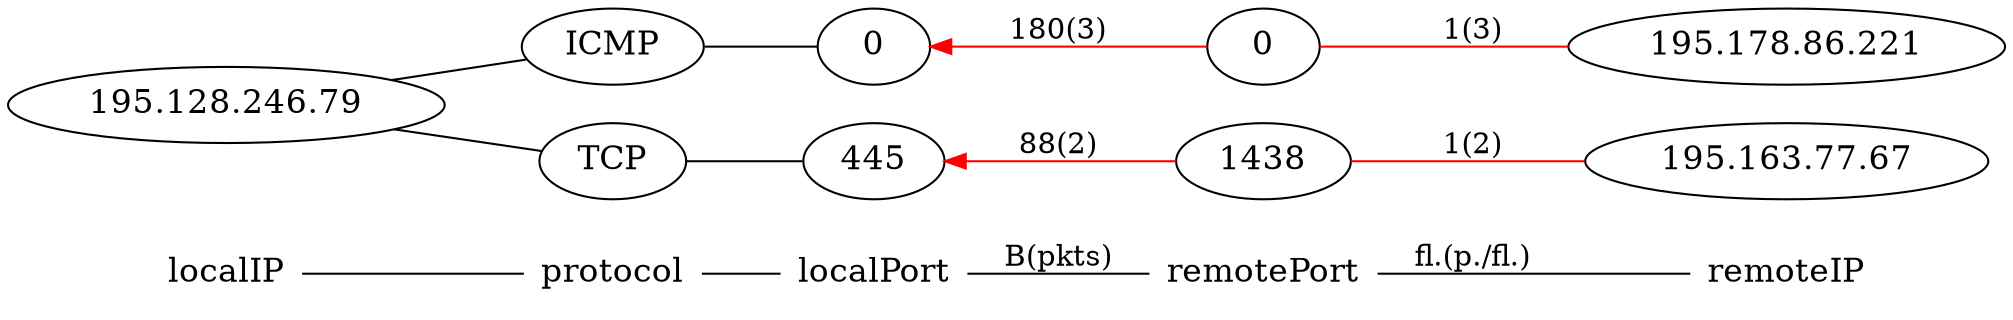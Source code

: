 graph G { /* Created by hpg2dot3() */
rankdir=LR;
node[shape=plaintext,fontsize=16];
"localIP"--"protocol"--"localPort""localPort"--"remotePort"[label="B(pkts)"]"remotePort"--"remoteIP"[label="fl.(p./fl.)"]
node[shape=ellipse];
subgraph 0{rank=same;"localIP";k1_3280008783;}
k1_3280008783[label="195.128.246.79"];
k1_3280008783--k2_1;
k1_3280008783--k2_6;
subgraph 1 {rank=same;"protocol";k2_6;k2_1;}
k2_6[label="TCP"];
k2_1[label="ICMP"];
k2_1--k3_536870912;
k2_6--k3_268435901;
subgraph 2 {rank=same;"localPort";k3_268435901;k3_536870912;}
k3_268435901[label="445"];
k3_536870912[label="0"];
k3_536870912--k4_1610612736[dir=back, color=red][label="180(3)"];
k3_268435901--k4_1342244254[dir=back, color=red][label="88(2)"];
subgraph 3 {rank=same;"remotePort";k4_1342244254;k4_1610612736;}
k4_1342244254[label="1438"];
k4_1610612736[label="0"];
k4_1342244254--k5_3282259267[color=red][label="1(2)"];
k4_1610612736--k5_3283244765[color=red][label="1(3)"];
subgraph 4 {rank=same;"remoteIP";k5_3283244765;k5_3282259267;}
k5_3283244765[label="195.178.86.221"];
k5_3282259267[label="195.163.77.67"];
}
